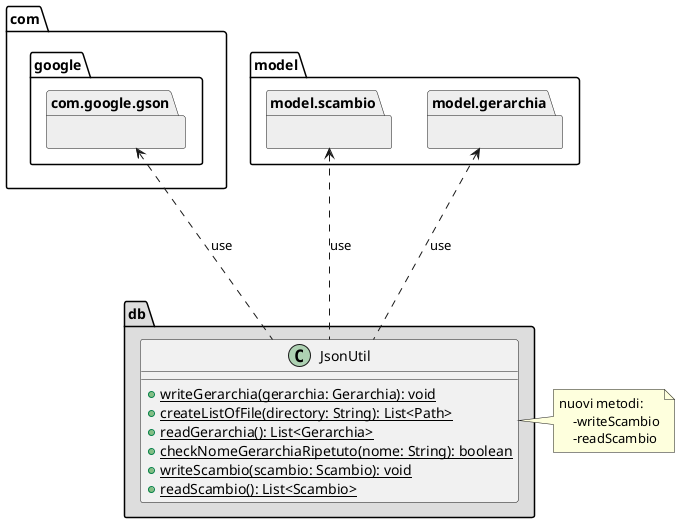 @startuml db

package com.google.gson #EEEEEE{}

package model.gerarchia #EEEEEE{}

package model.scambio #EEEEEE{}

package "db" #DDDDDD{
    
    class JsonUtil{
        +{static} writeGerarchia(gerarchia: Gerarchia): void
        +{static} createListOfFile(directory: String): List<Path>
        +{static} readGerarchia(): List<Gerarchia>
        +{static} checkNomeGerarchiaRipetuto(nome: String): boolean
        +{static} writeScambio(scambio: Scambio): void
        +{static} readScambio(): List<Scambio>
    }

    JsonUtil -up..> com.google.gson: use
    JsonUtil -up..> model.gerarchia: use
    JsonUtil -up..> model.scambio: use

}
note right of JsonUtil
nuovi metodi: 
    -writeScambio
    -readScambio
end note




@enduml